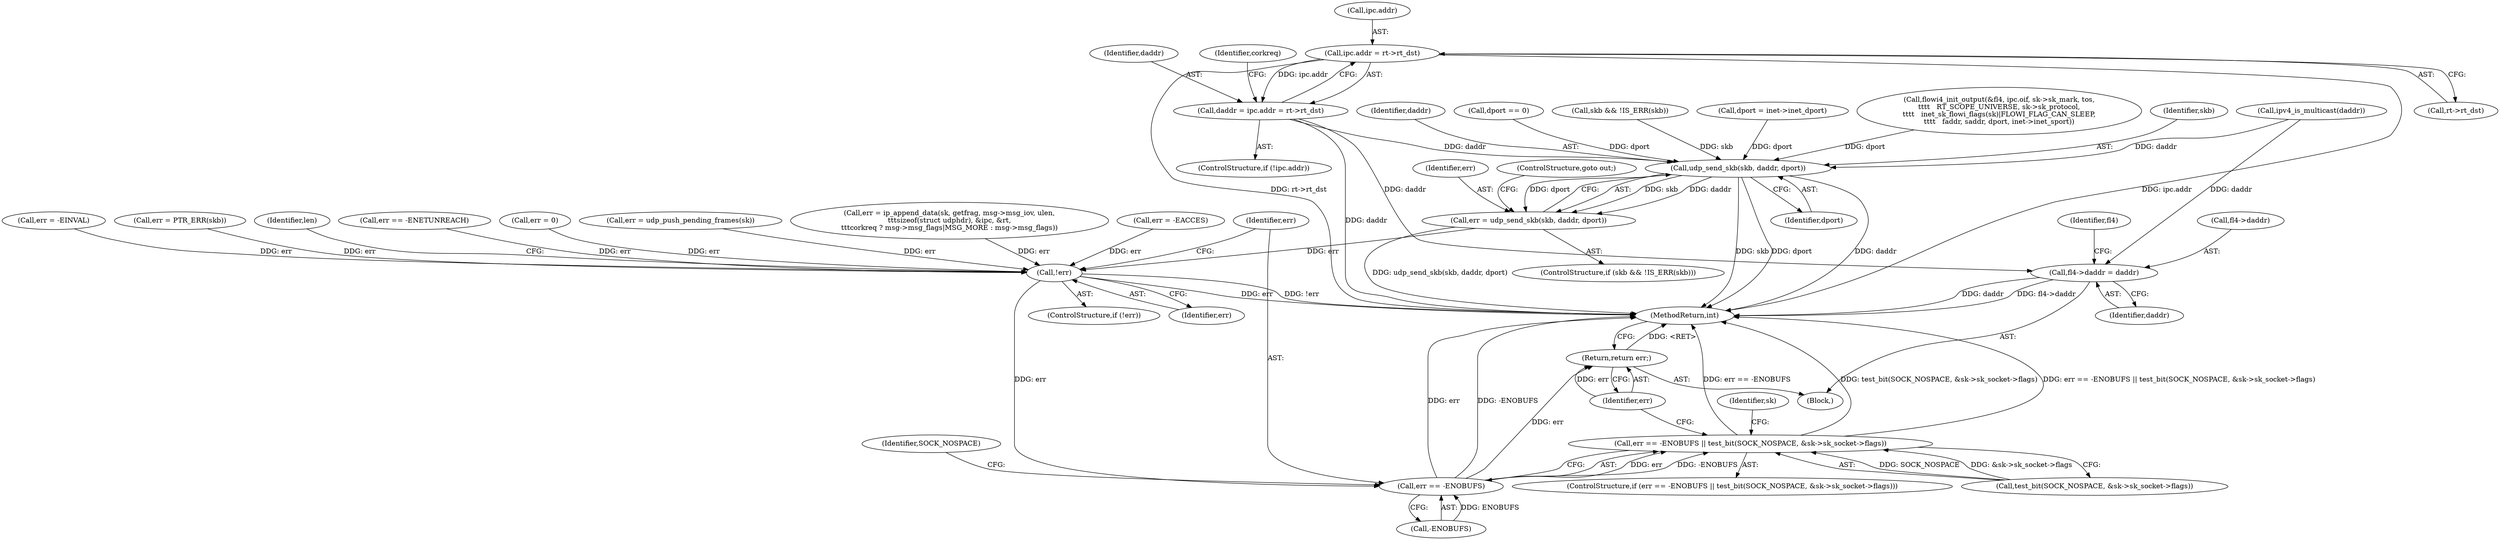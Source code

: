 digraph "0_linux_f6d8bd051c391c1c0458a30b2a7abcd939329259_32@pointer" {
"1000636" [label="(Call,ipc.addr = rt->rt_dst)"];
"1000634" [label="(Call,daddr = ipc.addr = rt->rt_dst)"];
"1000677" [label="(Call,udp_send_skb(skb, daddr, dport))"];
"1000675" [label="(Call,err = udp_send_skb(skb, daddr, dport))"];
"1000804" [label="(Call,!err)"];
"1000810" [label="(Call,err == -ENOBUFS)"];
"1000809" [label="(Call,err == -ENOBUFS || test_bit(SOCK_NOSPACE, &sk->sk_socket->flags))"];
"1000828" [label="(Return,return err;)"];
"1000709" [label="(Call,fl4->daddr = daddr)"];
"1000677" [label="(Call,udp_send_skb(skb, daddr, dport))"];
"1000637" [label="(Call,ipc.addr)"];
"1000846" [label="(Call,err = 0)"];
"1000710" [label="(Call,fl4->daddr)"];
"1000828" [label="(Return,return err;)"];
"1000804" [label="(Call,!err)"];
"1000681" [label="(ControlStructure,goto out;)"];
"1000803" [label="(ControlStructure,if (!err))"];
"1000810" [label="(Call,err == -ENOBUFS)"];
"1000629" [label="(ControlStructure,if (!ipc.addr))"];
"1000775" [label="(Call,err = udp_push_pending_frames(sk))"];
"1000535" [label="(Call,flowi4_init_output(&fl4, ipc.oif, sk->sk_mark, tos,\n\t\t\t\t   RT_SCOPE_UNIVERSE, sk->sk_protocol,\n\t\t\t\t   inet_sk_flowi_flags(sk)|FLOWI_FLAG_CAN_SLEEP,\n\t\t\t\t   faddr, saddr, dport, inet->inet_sport))"];
"1000742" [label="(Call,err = ip_append_data(sk, getfrag, msg->msg_iov, ulen,\n\t\t\tsizeof(struct udphdr), &ipc, &rt,\n\t\t\tcorkreq ? msg->msg_flags|MSG_MORE : msg->msg_flags))"];
"1000636" [label="(Call,ipc.addr = rt->rt_dst)"];
"1000716" [label="(Identifier,fl4)"];
"1000829" [label="(Identifier,err)"];
"1000591" [label="(Call,err = -EACCES)"];
"1000678" [label="(Identifier,skb)"];
"1000635" [label="(Identifier,daddr)"];
"1000489" [label="(Call,ipv4_is_multicast(daddr))"];
"1000805" [label="(Identifier,err)"];
"1000814" [label="(Call,test_bit(SOCK_NOSPACE, &sk->sk_socket->flags))"];
"1000676" [label="(Identifier,err)"];
"1000809" [label="(Call,err == -ENOBUFS || test_bit(SOCK_NOSPACE, &sk->sk_socket->flags))"];
"1000850" [label="(MethodReturn,int)"];
"1000679" [label="(Identifier,daddr)"];
"1000692" [label="(Call,err = -EINVAL)"];
"1000665" [label="(Call,err = PTR_ERR(skb))"];
"1000713" [label="(Identifier,daddr)"];
"1000808" [label="(ControlStructure,if (err == -ENOBUFS || test_bit(SOCK_NOSPACE, &sk->sk_socket->flags)))"];
"1000634" [label="(Call,daddr = ipc.addr = rt->rt_dst)"];
"1000645" [label="(Identifier,corkreq)"];
"1000115" [label="(Block,)"];
"1000288" [label="(Call,dport == 0)"];
"1000807" [label="(Identifier,len)"];
"1000812" [label="(Call,-ENOBUFS)"];
"1000815" [label="(Identifier,SOCK_NOSPACE)"];
"1000669" [label="(ControlStructure,if (skb && !IS_ERR(skb)))"];
"1000640" [label="(Call,rt->rt_dst)"];
"1000583" [label="(Call,err == -ENETUNREACH)"];
"1000825" [label="(Identifier,sk)"];
"1000709" [label="(Call,fl4->daddr = daddr)"];
"1000675" [label="(Call,err = udp_send_skb(skb, daddr, dport))"];
"1000670" [label="(Call,skb && !IS_ERR(skb))"];
"1000310" [label="(Call,dport = inet->inet_dport)"];
"1000680" [label="(Identifier,dport)"];
"1000811" [label="(Identifier,err)"];
"1000636" -> "1000634"  [label="AST: "];
"1000636" -> "1000640"  [label="CFG: "];
"1000637" -> "1000636"  [label="AST: "];
"1000640" -> "1000636"  [label="AST: "];
"1000634" -> "1000636"  [label="CFG: "];
"1000636" -> "1000850"  [label="DDG: rt->rt_dst"];
"1000636" -> "1000850"  [label="DDG: ipc.addr"];
"1000636" -> "1000634"  [label="DDG: ipc.addr"];
"1000634" -> "1000629"  [label="AST: "];
"1000635" -> "1000634"  [label="AST: "];
"1000645" -> "1000634"  [label="CFG: "];
"1000634" -> "1000850"  [label="DDG: daddr"];
"1000634" -> "1000677"  [label="DDG: daddr"];
"1000634" -> "1000709"  [label="DDG: daddr"];
"1000677" -> "1000675"  [label="AST: "];
"1000677" -> "1000680"  [label="CFG: "];
"1000678" -> "1000677"  [label="AST: "];
"1000679" -> "1000677"  [label="AST: "];
"1000680" -> "1000677"  [label="AST: "];
"1000675" -> "1000677"  [label="CFG: "];
"1000677" -> "1000850"  [label="DDG: skb"];
"1000677" -> "1000850"  [label="DDG: dport"];
"1000677" -> "1000850"  [label="DDG: daddr"];
"1000677" -> "1000675"  [label="DDG: skb"];
"1000677" -> "1000675"  [label="DDG: daddr"];
"1000677" -> "1000675"  [label="DDG: dport"];
"1000670" -> "1000677"  [label="DDG: skb"];
"1000489" -> "1000677"  [label="DDG: daddr"];
"1000310" -> "1000677"  [label="DDG: dport"];
"1000535" -> "1000677"  [label="DDG: dport"];
"1000288" -> "1000677"  [label="DDG: dport"];
"1000675" -> "1000669"  [label="AST: "];
"1000676" -> "1000675"  [label="AST: "];
"1000681" -> "1000675"  [label="CFG: "];
"1000675" -> "1000850"  [label="DDG: udp_send_skb(skb, daddr, dport)"];
"1000675" -> "1000804"  [label="DDG: err"];
"1000804" -> "1000803"  [label="AST: "];
"1000804" -> "1000805"  [label="CFG: "];
"1000805" -> "1000804"  [label="AST: "];
"1000807" -> "1000804"  [label="CFG: "];
"1000811" -> "1000804"  [label="CFG: "];
"1000804" -> "1000850"  [label="DDG: err"];
"1000804" -> "1000850"  [label="DDG: !err"];
"1000692" -> "1000804"  [label="DDG: err"];
"1000775" -> "1000804"  [label="DDG: err"];
"1000583" -> "1000804"  [label="DDG: err"];
"1000591" -> "1000804"  [label="DDG: err"];
"1000742" -> "1000804"  [label="DDG: err"];
"1000665" -> "1000804"  [label="DDG: err"];
"1000846" -> "1000804"  [label="DDG: err"];
"1000804" -> "1000810"  [label="DDG: err"];
"1000810" -> "1000809"  [label="AST: "];
"1000810" -> "1000812"  [label="CFG: "];
"1000811" -> "1000810"  [label="AST: "];
"1000812" -> "1000810"  [label="AST: "];
"1000815" -> "1000810"  [label="CFG: "];
"1000809" -> "1000810"  [label="CFG: "];
"1000810" -> "1000850"  [label="DDG: err"];
"1000810" -> "1000850"  [label="DDG: -ENOBUFS"];
"1000810" -> "1000809"  [label="DDG: err"];
"1000810" -> "1000809"  [label="DDG: -ENOBUFS"];
"1000812" -> "1000810"  [label="DDG: ENOBUFS"];
"1000810" -> "1000828"  [label="DDG: err"];
"1000809" -> "1000808"  [label="AST: "];
"1000809" -> "1000814"  [label="CFG: "];
"1000814" -> "1000809"  [label="AST: "];
"1000825" -> "1000809"  [label="CFG: "];
"1000829" -> "1000809"  [label="CFG: "];
"1000809" -> "1000850"  [label="DDG: err == -ENOBUFS"];
"1000809" -> "1000850"  [label="DDG: test_bit(SOCK_NOSPACE, &sk->sk_socket->flags)"];
"1000809" -> "1000850"  [label="DDG: err == -ENOBUFS || test_bit(SOCK_NOSPACE, &sk->sk_socket->flags)"];
"1000814" -> "1000809"  [label="DDG: SOCK_NOSPACE"];
"1000814" -> "1000809"  [label="DDG: &sk->sk_socket->flags"];
"1000828" -> "1000115"  [label="AST: "];
"1000828" -> "1000829"  [label="CFG: "];
"1000829" -> "1000828"  [label="AST: "];
"1000850" -> "1000828"  [label="CFG: "];
"1000828" -> "1000850"  [label="DDG: <RET>"];
"1000829" -> "1000828"  [label="DDG: err"];
"1000709" -> "1000115"  [label="AST: "];
"1000709" -> "1000713"  [label="CFG: "];
"1000710" -> "1000709"  [label="AST: "];
"1000713" -> "1000709"  [label="AST: "];
"1000716" -> "1000709"  [label="CFG: "];
"1000709" -> "1000850"  [label="DDG: fl4->daddr"];
"1000709" -> "1000850"  [label="DDG: daddr"];
"1000489" -> "1000709"  [label="DDG: daddr"];
}
